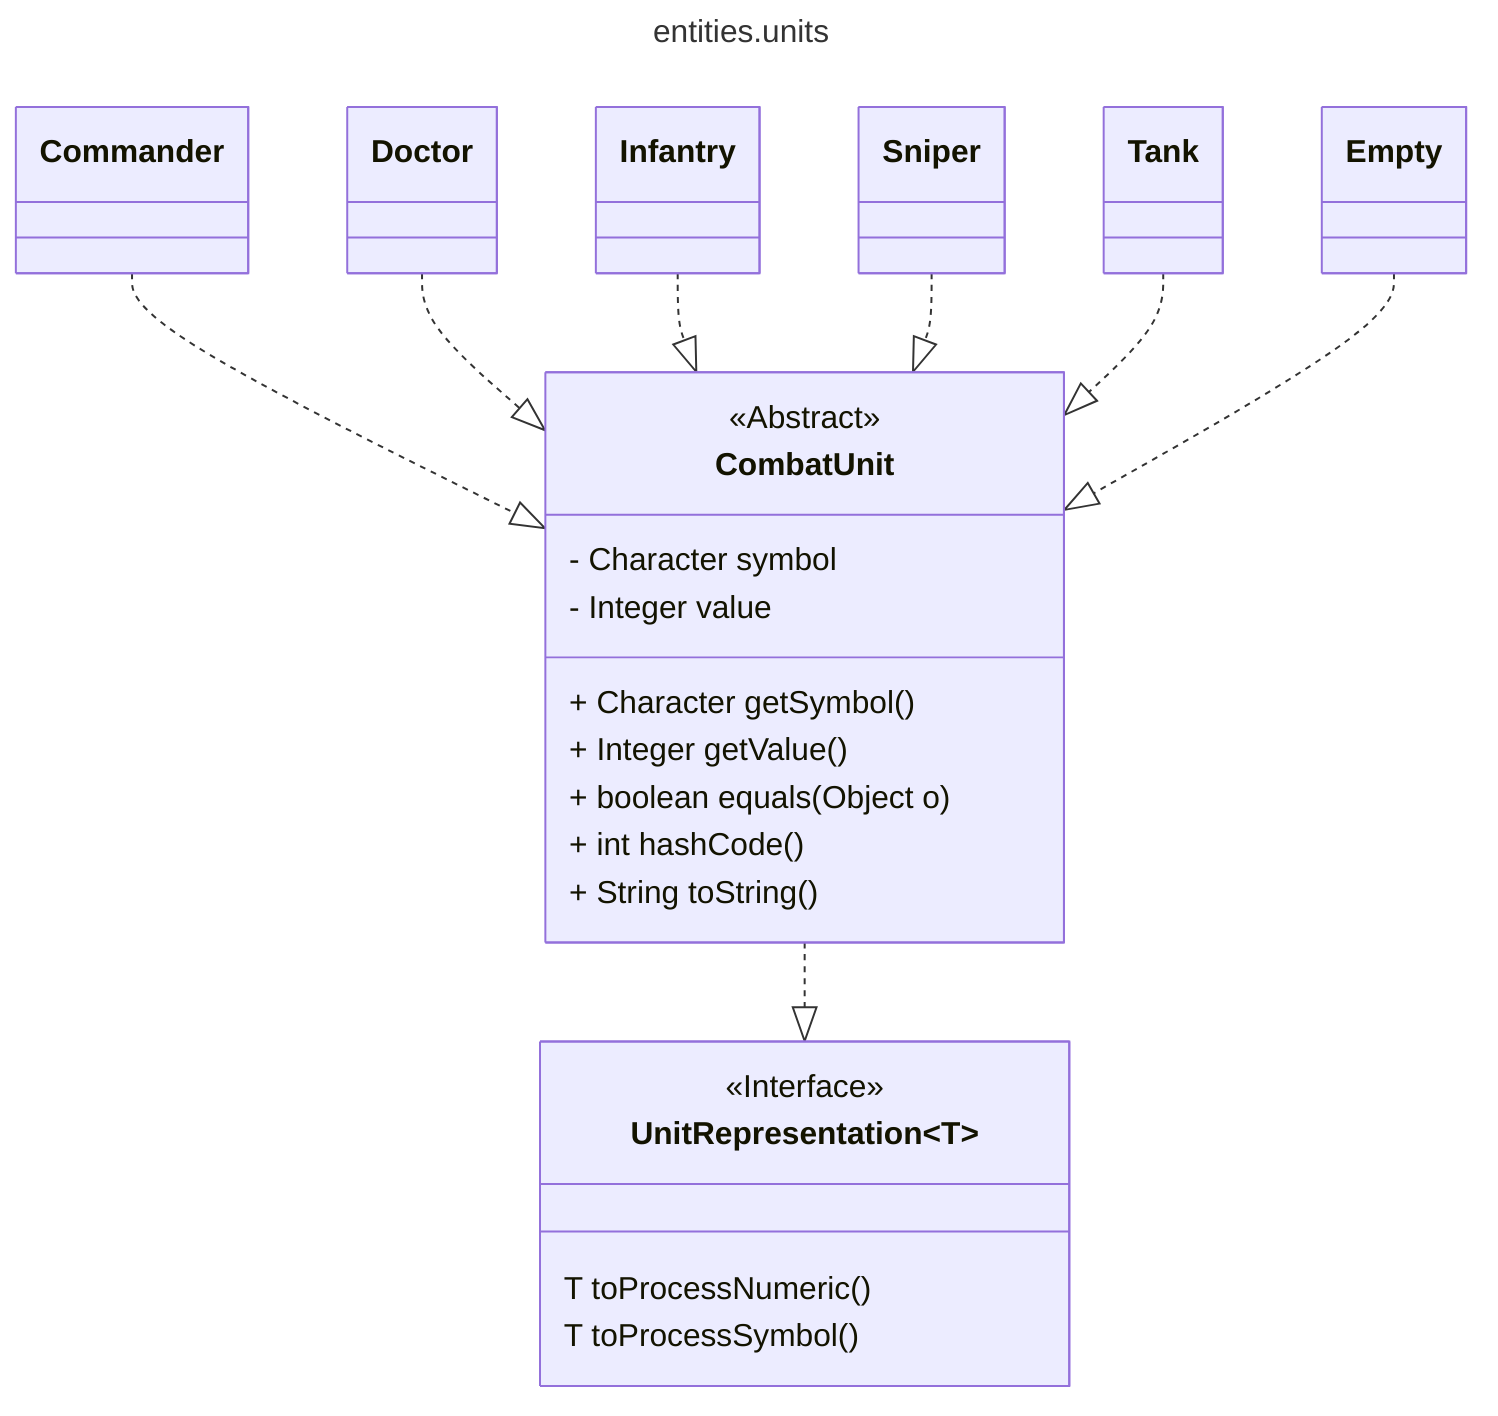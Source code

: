 ---
title: entities.units
---

classDiagram

    class UnitRepresentation~T~ {
        T toProcessNumeric()
        T toProcessSymbol()
    }
    <<Interface>> UnitRepresentation

    class CombatUnit {
        - Character symbol
        - Integer value
        + Character getSymbol()
        + Integer getValue()
        + boolean equals(Object o)
        + int hashCode()
        + String toString()
    }
    <<Abstract>> CombatUnit

    CombatUnit ..|> UnitRepresentation

    class Commander {
    }

    class Doctor{
    }

    class Infantry{
    }

    class Sniper{
    }

    class Tank{
    }

    class Empty{
    }

    Commander ..|> CombatUnit
    Doctor ..|> CombatUnit
    Infantry ..|> CombatUnit
    Sniper ..|> CombatUnit
    Tank ..|> CombatUnit
    Empty ..|> CombatUnit